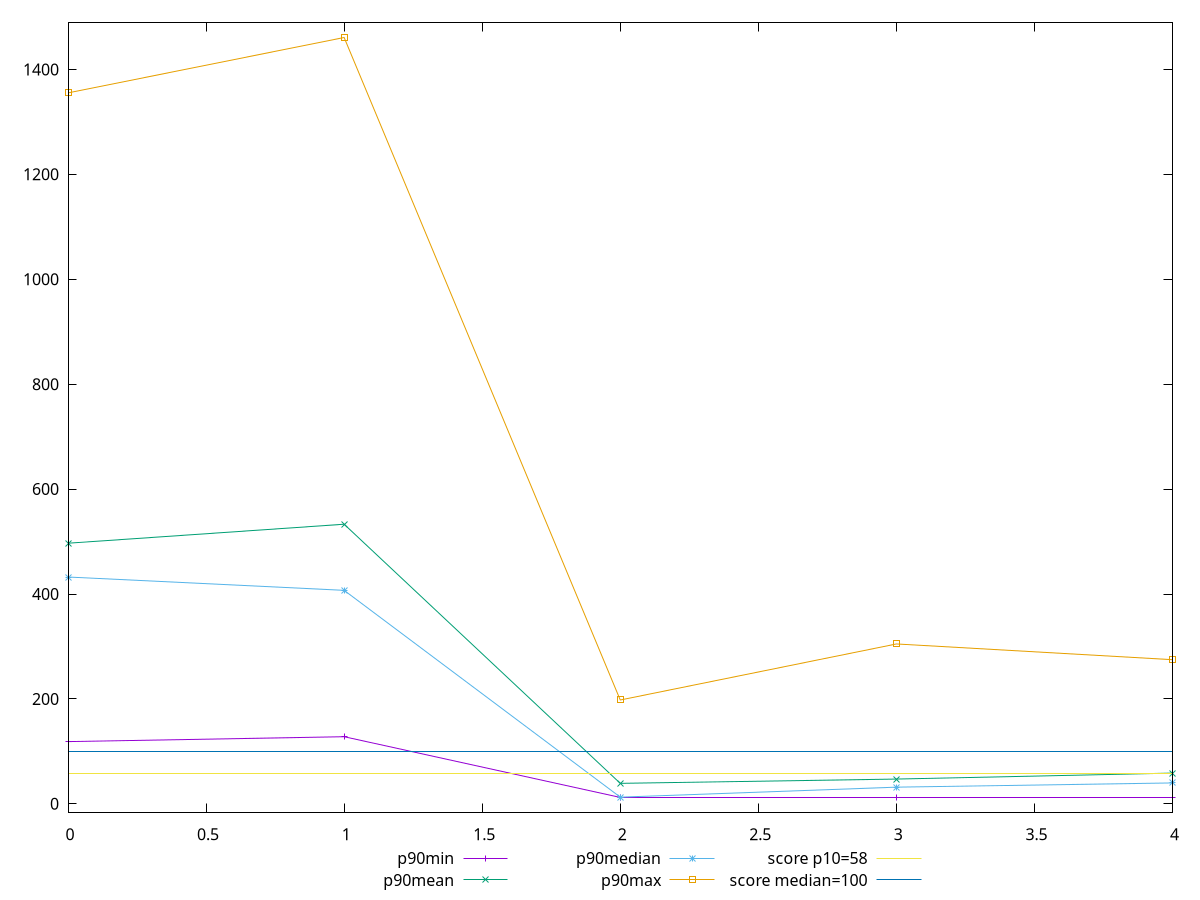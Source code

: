 reset

$p90Min <<EOF
0 118.66666666666691
1 128
2 12.8
3 12.8
4 12.8
EOF

$p90Mean <<EOF
0 496.8382978723406
1 533.0510638297872
2 39.10270992907804
3 47.26869858156031
4 58.67489361702131
EOF

$p90Median <<EOF
0 432.40000000000003
1 406.99999999999966
2 12.8
3 31.833333333333336
4 39.900000000000006
EOF

$p90Max <<EOF
0 1355.2000000000016
1 1460.8000000000015
2 197.99999999999983
3 304.8
4 274.8
EOF

set key outside below
set xrange [0:4]
set yrange [-16.160000000000032:1489.7600000000016]
set trange [-16.160000000000032:1489.7600000000016]
set terminal svg size 640, 560 enhanced background rgb 'white'
set output "report_00013_2021-02-09T12-04-24.940Z/estimated-input-latency/progression/value.svg"

plot $p90Min title "p90min" with linespoints, \
     $p90Mean title "p90mean" with linespoints, \
     $p90Median title "p90median" with linespoints, \
     $p90Max title "p90max" with linespoints, \
     58 title "score p10=58", \
     100 title "score median=100"

reset
